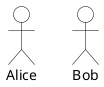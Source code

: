 @startuml
skinparam ActorBorderColor black
skinparam ActorBackgroundColor white
:"Alice":
actor "Bob"
@enduml
